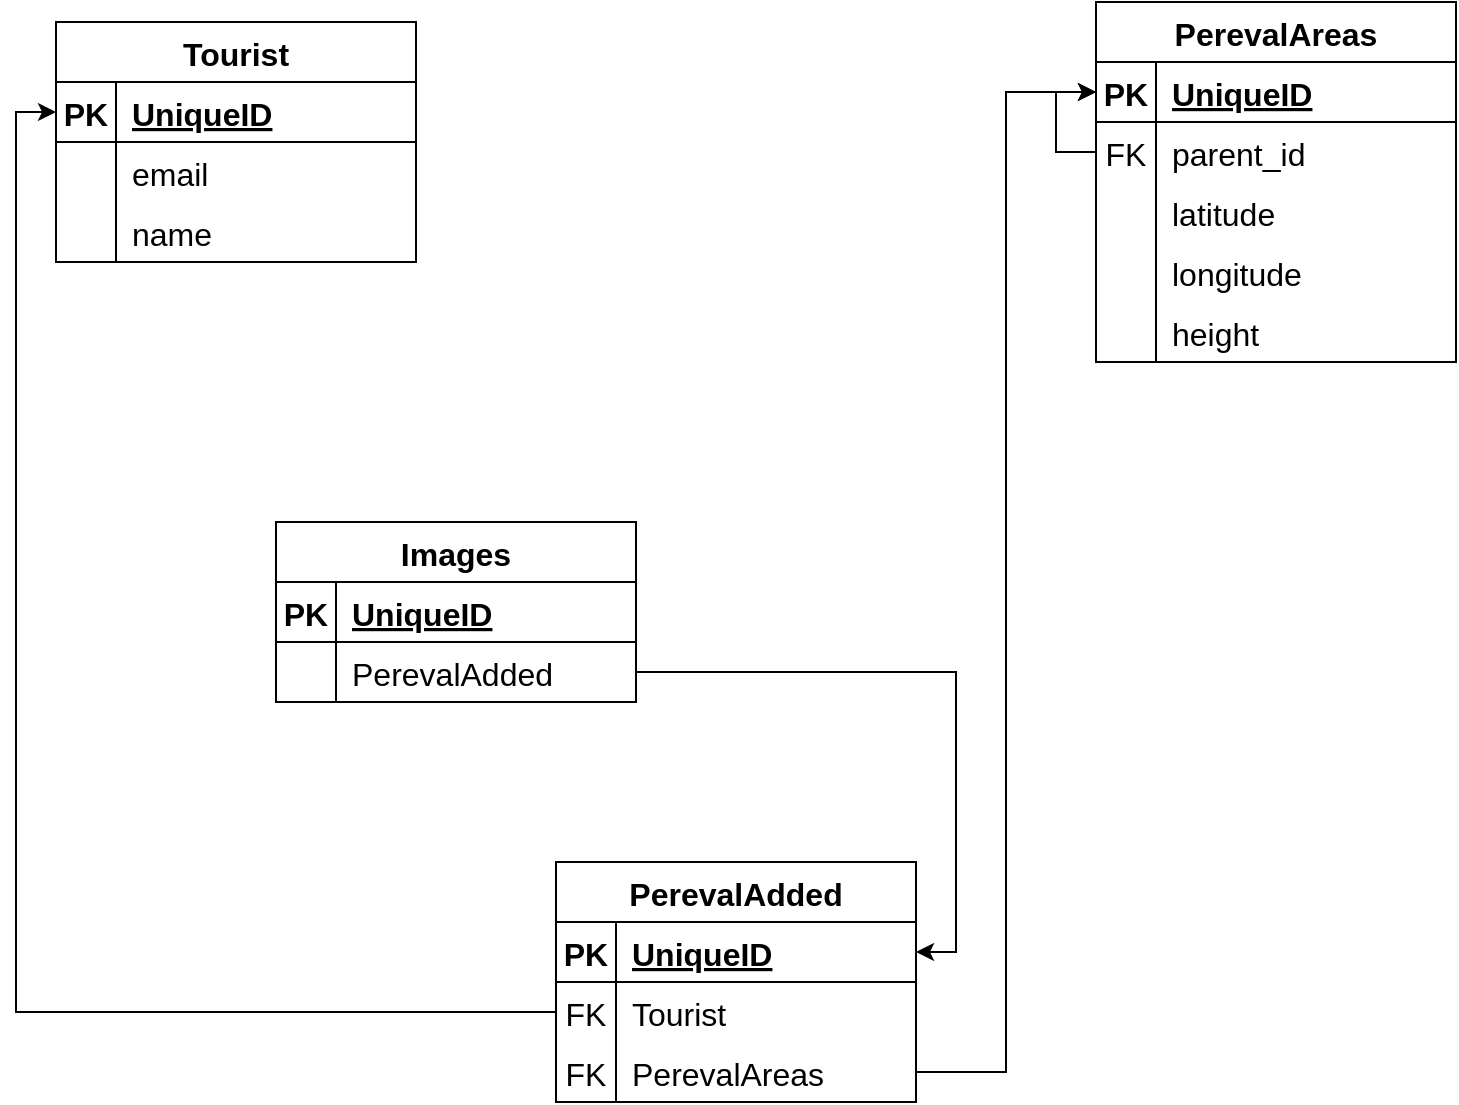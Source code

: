 <mxfile version="20.7.4" type="device"><diagram id="AJLyrCGfMDNx0RZjrrbt" name="Page-1"><mxGraphModel dx="1432" dy="996" grid="1" gridSize="10" guides="1" tooltips="1" connect="1" arrows="1" fold="1" page="1" pageScale="1" pageWidth="1169" pageHeight="827" math="0" shadow="0"><root><mxCell id="0"/><mxCell id="1" parent="0"/><mxCell id="7wduVBn5iX4p-roo0PU7-18" value="PerevalAreas" style="shape=table;startSize=30;container=1;collapsible=1;childLayout=tableLayout;fixedRows=1;rowLines=0;fontStyle=1;align=center;resizeLast=1;fontSize=16;" parent="1" vertex="1"><mxGeometry x="690" y="120" width="180" height="180" as="geometry"/></mxCell><mxCell id="7wduVBn5iX4p-roo0PU7-19" value="" style="shape=tableRow;horizontal=0;startSize=0;swimlaneHead=0;swimlaneBody=0;fillColor=none;collapsible=0;dropTarget=0;points=[[0,0.5],[1,0.5]];portConstraint=eastwest;top=0;left=0;right=0;bottom=1;fontSize=16;" parent="7wduVBn5iX4p-roo0PU7-18" vertex="1"><mxGeometry y="30" width="180" height="30" as="geometry"/></mxCell><mxCell id="7wduVBn5iX4p-roo0PU7-20" value="PK" style="shape=partialRectangle;connectable=0;fillColor=none;top=0;left=0;bottom=0;right=0;fontStyle=1;overflow=hidden;fontSize=16;" parent="7wduVBn5iX4p-roo0PU7-19" vertex="1"><mxGeometry width="30" height="30" as="geometry"><mxRectangle width="30" height="30" as="alternateBounds"/></mxGeometry></mxCell><mxCell id="7wduVBn5iX4p-roo0PU7-21" value="UniqueID" style="shape=partialRectangle;connectable=0;fillColor=none;top=0;left=0;bottom=0;right=0;align=left;spacingLeft=6;fontStyle=5;overflow=hidden;fontSize=16;" parent="7wduVBn5iX4p-roo0PU7-19" vertex="1"><mxGeometry x="30" width="150" height="30" as="geometry"><mxRectangle width="150" height="30" as="alternateBounds"/></mxGeometry></mxCell><mxCell id="7wduVBn5iX4p-roo0PU7-34" style="edgeStyle=orthogonalEdgeStyle;rounded=0;orthogonalLoop=1;jettySize=auto;html=1;exitX=0;exitY=0.5;exitDx=0;exitDy=0;fontSize=16;" parent="7wduVBn5iX4p-roo0PU7-18" source="7wduVBn5iX4p-roo0PU7-22" target="7wduVBn5iX4p-roo0PU7-19" edge="1"><mxGeometry relative="1" as="geometry"/></mxCell><mxCell id="7wduVBn5iX4p-roo0PU7-22" value="" style="shape=tableRow;horizontal=0;startSize=0;swimlaneHead=0;swimlaneBody=0;fillColor=none;collapsible=0;dropTarget=0;points=[[0,0.5],[1,0.5]];portConstraint=eastwest;top=0;left=0;right=0;bottom=0;fontSize=16;" parent="7wduVBn5iX4p-roo0PU7-18" vertex="1"><mxGeometry y="60" width="180" height="30" as="geometry"/></mxCell><mxCell id="7wduVBn5iX4p-roo0PU7-23" value="FK" style="shape=partialRectangle;connectable=0;fillColor=none;top=0;left=0;bottom=0;right=0;editable=1;overflow=hidden;fontSize=16;" parent="7wduVBn5iX4p-roo0PU7-22" vertex="1"><mxGeometry width="30" height="30" as="geometry"><mxRectangle width="30" height="30" as="alternateBounds"/></mxGeometry></mxCell><mxCell id="7wduVBn5iX4p-roo0PU7-24" value="parent_id" style="shape=partialRectangle;connectable=0;fillColor=none;top=0;left=0;bottom=0;right=0;align=left;spacingLeft=6;overflow=hidden;fontSize=16;" parent="7wduVBn5iX4p-roo0PU7-22" vertex="1"><mxGeometry x="30" width="150" height="30" as="geometry"><mxRectangle width="150" height="30" as="alternateBounds"/></mxGeometry></mxCell><mxCell id="7wduVBn5iX4p-roo0PU7-25" value="" style="shape=tableRow;horizontal=0;startSize=0;swimlaneHead=0;swimlaneBody=0;fillColor=none;collapsible=0;dropTarget=0;points=[[0,0.5],[1,0.5]];portConstraint=eastwest;top=0;left=0;right=0;bottom=0;fontSize=16;" parent="7wduVBn5iX4p-roo0PU7-18" vertex="1"><mxGeometry y="90" width="180" height="30" as="geometry"/></mxCell><mxCell id="7wduVBn5iX4p-roo0PU7-26" value="" style="shape=partialRectangle;connectable=0;fillColor=none;top=0;left=0;bottom=0;right=0;editable=1;overflow=hidden;fontSize=16;" parent="7wduVBn5iX4p-roo0PU7-25" vertex="1"><mxGeometry width="30" height="30" as="geometry"><mxRectangle width="30" height="30" as="alternateBounds"/></mxGeometry></mxCell><mxCell id="7wduVBn5iX4p-roo0PU7-27" value="latitude" style="shape=partialRectangle;connectable=0;fillColor=none;top=0;left=0;bottom=0;right=0;align=left;spacingLeft=6;overflow=hidden;fontSize=16;" parent="7wduVBn5iX4p-roo0PU7-25" vertex="1"><mxGeometry x="30" width="150" height="30" as="geometry"><mxRectangle width="150" height="30" as="alternateBounds"/></mxGeometry></mxCell><mxCell id="7wduVBn5iX4p-roo0PU7-28" value="" style="shape=tableRow;horizontal=0;startSize=0;swimlaneHead=0;swimlaneBody=0;fillColor=none;collapsible=0;dropTarget=0;points=[[0,0.5],[1,0.5]];portConstraint=eastwest;top=0;left=0;right=0;bottom=0;fontSize=16;" parent="7wduVBn5iX4p-roo0PU7-18" vertex="1"><mxGeometry y="120" width="180" height="30" as="geometry"/></mxCell><mxCell id="7wduVBn5iX4p-roo0PU7-29" value="" style="shape=partialRectangle;connectable=0;fillColor=none;top=0;left=0;bottom=0;right=0;editable=1;overflow=hidden;fontSize=16;" parent="7wduVBn5iX4p-roo0PU7-28" vertex="1"><mxGeometry width="30" height="30" as="geometry"><mxRectangle width="30" height="30" as="alternateBounds"/></mxGeometry></mxCell><mxCell id="7wduVBn5iX4p-roo0PU7-30" value="longitude" style="shape=partialRectangle;connectable=0;fillColor=none;top=0;left=0;bottom=0;right=0;align=left;spacingLeft=6;overflow=hidden;fontSize=16;" parent="7wduVBn5iX4p-roo0PU7-28" vertex="1"><mxGeometry x="30" width="150" height="30" as="geometry"><mxRectangle width="150" height="30" as="alternateBounds"/></mxGeometry></mxCell><mxCell id="7wduVBn5iX4p-roo0PU7-31" style="shape=tableRow;horizontal=0;startSize=0;swimlaneHead=0;swimlaneBody=0;fillColor=none;collapsible=0;dropTarget=0;points=[[0,0.5],[1,0.5]];portConstraint=eastwest;top=0;left=0;right=0;bottom=0;fontSize=16;" parent="7wduVBn5iX4p-roo0PU7-18" vertex="1"><mxGeometry y="150" width="180" height="30" as="geometry"/></mxCell><mxCell id="7wduVBn5iX4p-roo0PU7-32" style="shape=partialRectangle;connectable=0;fillColor=none;top=0;left=0;bottom=0;right=0;editable=1;overflow=hidden;fontSize=16;" parent="7wduVBn5iX4p-roo0PU7-31" vertex="1"><mxGeometry width="30" height="30" as="geometry"><mxRectangle width="30" height="30" as="alternateBounds"/></mxGeometry></mxCell><mxCell id="7wduVBn5iX4p-roo0PU7-33" value="height" style="shape=partialRectangle;connectable=0;fillColor=none;top=0;left=0;bottom=0;right=0;align=left;spacingLeft=6;overflow=hidden;fontSize=16;" parent="7wduVBn5iX4p-roo0PU7-31" vertex="1"><mxGeometry x="30" width="150" height="30" as="geometry"><mxRectangle width="150" height="30" as="alternateBounds"/></mxGeometry></mxCell><mxCell id="7wduVBn5iX4p-roo0PU7-48" value="Tourist" style="shape=table;startSize=30;container=1;collapsible=1;childLayout=tableLayout;fixedRows=1;rowLines=0;fontStyle=1;align=center;resizeLast=1;fontSize=16;" parent="1" vertex="1"><mxGeometry x="170" y="130" width="180" height="120" as="geometry"/></mxCell><mxCell id="7wduVBn5iX4p-roo0PU7-49" value="" style="shape=tableRow;horizontal=0;startSize=0;swimlaneHead=0;swimlaneBody=0;fillColor=none;collapsible=0;dropTarget=0;points=[[0,0.5],[1,0.5]];portConstraint=eastwest;top=0;left=0;right=0;bottom=1;fontSize=16;" parent="7wduVBn5iX4p-roo0PU7-48" vertex="1"><mxGeometry y="30" width="180" height="30" as="geometry"/></mxCell><mxCell id="7wduVBn5iX4p-roo0PU7-50" value="PK" style="shape=partialRectangle;connectable=0;fillColor=none;top=0;left=0;bottom=0;right=0;fontStyle=1;overflow=hidden;fontSize=16;" parent="7wduVBn5iX4p-roo0PU7-49" vertex="1"><mxGeometry width="30" height="30" as="geometry"><mxRectangle width="30" height="30" as="alternateBounds"/></mxGeometry></mxCell><mxCell id="7wduVBn5iX4p-roo0PU7-51" value="UniqueID" style="shape=partialRectangle;connectable=0;fillColor=none;top=0;left=0;bottom=0;right=0;align=left;spacingLeft=6;fontStyle=5;overflow=hidden;fontSize=16;" parent="7wduVBn5iX4p-roo0PU7-49" vertex="1"><mxGeometry x="30" width="150" height="30" as="geometry"><mxRectangle width="150" height="30" as="alternateBounds"/></mxGeometry></mxCell><mxCell id="7wduVBn5iX4p-roo0PU7-52" value="" style="shape=tableRow;horizontal=0;startSize=0;swimlaneHead=0;swimlaneBody=0;fillColor=none;collapsible=0;dropTarget=0;points=[[0,0.5],[1,0.5]];portConstraint=eastwest;top=0;left=0;right=0;bottom=0;fontSize=16;" parent="7wduVBn5iX4p-roo0PU7-48" vertex="1"><mxGeometry y="60" width="180" height="30" as="geometry"/></mxCell><mxCell id="7wduVBn5iX4p-roo0PU7-53" value="" style="shape=partialRectangle;connectable=0;fillColor=none;top=0;left=0;bottom=0;right=0;editable=1;overflow=hidden;fontSize=16;" parent="7wduVBn5iX4p-roo0PU7-52" vertex="1"><mxGeometry width="30" height="30" as="geometry"><mxRectangle width="30" height="30" as="alternateBounds"/></mxGeometry></mxCell><mxCell id="7wduVBn5iX4p-roo0PU7-54" value="email" style="shape=partialRectangle;connectable=0;fillColor=none;top=0;left=0;bottom=0;right=0;align=left;spacingLeft=6;overflow=hidden;fontSize=16;" parent="7wduVBn5iX4p-roo0PU7-52" vertex="1"><mxGeometry x="30" width="150" height="30" as="geometry"><mxRectangle width="150" height="30" as="alternateBounds"/></mxGeometry></mxCell><mxCell id="7wduVBn5iX4p-roo0PU7-55" value="" style="shape=tableRow;horizontal=0;startSize=0;swimlaneHead=0;swimlaneBody=0;fillColor=none;collapsible=0;dropTarget=0;points=[[0,0.5],[1,0.5]];portConstraint=eastwest;top=0;left=0;right=0;bottom=0;fontSize=16;" parent="7wduVBn5iX4p-roo0PU7-48" vertex="1"><mxGeometry y="90" width="180" height="30" as="geometry"/></mxCell><mxCell id="7wduVBn5iX4p-roo0PU7-56" value="" style="shape=partialRectangle;connectable=0;fillColor=none;top=0;left=0;bottom=0;right=0;editable=1;overflow=hidden;fontSize=16;" parent="7wduVBn5iX4p-roo0PU7-55" vertex="1"><mxGeometry width="30" height="30" as="geometry"><mxRectangle width="30" height="30" as="alternateBounds"/></mxGeometry></mxCell><mxCell id="7wduVBn5iX4p-roo0PU7-57" value="name" style="shape=partialRectangle;connectable=0;fillColor=none;top=0;left=0;bottom=0;right=0;align=left;spacingLeft=6;overflow=hidden;fontSize=16;" parent="7wduVBn5iX4p-roo0PU7-55" vertex="1"><mxGeometry x="30" width="150" height="30" as="geometry"><mxRectangle width="150" height="30" as="alternateBounds"/></mxGeometry></mxCell><mxCell id="0SrL3NWJKiMHzheN8TkT-1" value="PerevalAdded" style="shape=table;startSize=30;container=1;collapsible=1;childLayout=tableLayout;fixedRows=1;rowLines=0;fontStyle=1;align=center;resizeLast=1;fontSize=16;" parent="1" vertex="1"><mxGeometry x="420" y="550" width="180" height="120" as="geometry"/></mxCell><mxCell id="0SrL3NWJKiMHzheN8TkT-2" value="" style="shape=tableRow;horizontal=0;startSize=0;swimlaneHead=0;swimlaneBody=0;fillColor=none;collapsible=0;dropTarget=0;points=[[0,0.5],[1,0.5]];portConstraint=eastwest;top=0;left=0;right=0;bottom=1;fontSize=16;" parent="0SrL3NWJKiMHzheN8TkT-1" vertex="1"><mxGeometry y="30" width="180" height="30" as="geometry"/></mxCell><mxCell id="0SrL3NWJKiMHzheN8TkT-3" value="PK" style="shape=partialRectangle;connectable=0;fillColor=none;top=0;left=0;bottom=0;right=0;fontStyle=1;overflow=hidden;fontSize=16;" parent="0SrL3NWJKiMHzheN8TkT-2" vertex="1"><mxGeometry width="30" height="30" as="geometry"><mxRectangle width="30" height="30" as="alternateBounds"/></mxGeometry></mxCell><mxCell id="0SrL3NWJKiMHzheN8TkT-4" value="UniqueID" style="shape=partialRectangle;connectable=0;fillColor=none;top=0;left=0;bottom=0;right=0;align=left;spacingLeft=6;fontStyle=5;overflow=hidden;fontSize=16;" parent="0SrL3NWJKiMHzheN8TkT-2" vertex="1"><mxGeometry x="30" width="150" height="30" as="geometry"><mxRectangle width="150" height="30" as="alternateBounds"/></mxGeometry></mxCell><mxCell id="0SrL3NWJKiMHzheN8TkT-5" value="" style="shape=tableRow;horizontal=0;startSize=0;swimlaneHead=0;swimlaneBody=0;fillColor=none;collapsible=0;dropTarget=0;points=[[0,0.5],[1,0.5]];portConstraint=eastwest;top=0;left=0;right=0;bottom=0;fontSize=16;" parent="0SrL3NWJKiMHzheN8TkT-1" vertex="1"><mxGeometry y="60" width="180" height="30" as="geometry"/></mxCell><mxCell id="0SrL3NWJKiMHzheN8TkT-6" value="FK" style="shape=partialRectangle;connectable=0;fillColor=none;top=0;left=0;bottom=0;right=0;editable=1;overflow=hidden;fontSize=16;" parent="0SrL3NWJKiMHzheN8TkT-5" vertex="1"><mxGeometry width="30" height="30" as="geometry"><mxRectangle width="30" height="30" as="alternateBounds"/></mxGeometry></mxCell><mxCell id="0SrL3NWJKiMHzheN8TkT-7" value="Tourist" style="shape=partialRectangle;connectable=0;fillColor=none;top=0;left=0;bottom=0;right=0;align=left;spacingLeft=6;overflow=hidden;fontSize=16;" parent="0SrL3NWJKiMHzheN8TkT-5" vertex="1"><mxGeometry x="30" width="150" height="30" as="geometry"><mxRectangle width="150" height="30" as="alternateBounds"/></mxGeometry></mxCell><mxCell id="_Ksi4CH11blTbA1__ULg-16" style="shape=tableRow;horizontal=0;startSize=0;swimlaneHead=0;swimlaneBody=0;fillColor=none;collapsible=0;dropTarget=0;points=[[0,0.5],[1,0.5]];portConstraint=eastwest;top=0;left=0;right=0;bottom=0;fontSize=16;" parent="0SrL3NWJKiMHzheN8TkT-1" vertex="1"><mxGeometry y="90" width="180" height="30" as="geometry"/></mxCell><mxCell id="_Ksi4CH11blTbA1__ULg-17" value="FK" style="shape=partialRectangle;connectable=0;fillColor=none;top=0;left=0;bottom=0;right=0;editable=1;overflow=hidden;fontSize=16;" parent="_Ksi4CH11blTbA1__ULg-16" vertex="1"><mxGeometry width="30" height="30" as="geometry"><mxRectangle width="30" height="30" as="alternateBounds"/></mxGeometry></mxCell><mxCell id="_Ksi4CH11blTbA1__ULg-18" value="PerevalAreas" style="shape=partialRectangle;connectable=0;fillColor=none;top=0;left=0;bottom=0;right=0;align=left;spacingLeft=6;overflow=hidden;fontSize=16;" parent="_Ksi4CH11blTbA1__ULg-16" vertex="1"><mxGeometry x="30" width="150" height="30" as="geometry"><mxRectangle width="150" height="30" as="alternateBounds"/></mxGeometry></mxCell><mxCell id="_Ksi4CH11blTbA1__ULg-1" value="Images" style="shape=table;startSize=30;container=1;collapsible=1;childLayout=tableLayout;fixedRows=1;rowLines=0;fontStyle=1;align=center;resizeLast=1;fontSize=16;" parent="1" vertex="1"><mxGeometry x="280" y="380" width="180" height="90" as="geometry"/></mxCell><mxCell id="_Ksi4CH11blTbA1__ULg-2" value="" style="shape=tableRow;horizontal=0;startSize=0;swimlaneHead=0;swimlaneBody=0;fillColor=none;collapsible=0;dropTarget=0;points=[[0,0.5],[1,0.5]];portConstraint=eastwest;top=0;left=0;right=0;bottom=1;fontSize=16;" parent="_Ksi4CH11blTbA1__ULg-1" vertex="1"><mxGeometry y="30" width="180" height="30" as="geometry"/></mxCell><mxCell id="_Ksi4CH11blTbA1__ULg-3" value="PK" style="shape=partialRectangle;connectable=0;fillColor=none;top=0;left=0;bottom=0;right=0;fontStyle=1;overflow=hidden;fontSize=16;" parent="_Ksi4CH11blTbA1__ULg-2" vertex="1"><mxGeometry width="30" height="30" as="geometry"><mxRectangle width="30" height="30" as="alternateBounds"/></mxGeometry></mxCell><mxCell id="_Ksi4CH11blTbA1__ULg-4" value="UniqueID" style="shape=partialRectangle;connectable=0;fillColor=none;top=0;left=0;bottom=0;right=0;align=left;spacingLeft=6;fontStyle=5;overflow=hidden;fontSize=16;" parent="_Ksi4CH11blTbA1__ULg-2" vertex="1"><mxGeometry x="30" width="150" height="30" as="geometry"><mxRectangle width="150" height="30" as="alternateBounds"/></mxGeometry></mxCell><mxCell id="_Ksi4CH11blTbA1__ULg-5" value="" style="shape=tableRow;horizontal=0;startSize=0;swimlaneHead=0;swimlaneBody=0;fillColor=none;collapsible=0;dropTarget=0;points=[[0,0.5],[1,0.5]];portConstraint=eastwest;top=0;left=0;right=0;bottom=0;fontSize=16;" parent="_Ksi4CH11blTbA1__ULg-1" vertex="1"><mxGeometry y="60" width="180" height="30" as="geometry"/></mxCell><mxCell id="_Ksi4CH11blTbA1__ULg-6" value="" style="shape=partialRectangle;connectable=0;fillColor=none;top=0;left=0;bottom=0;right=0;editable=1;overflow=hidden;fontSize=16;" parent="_Ksi4CH11blTbA1__ULg-5" vertex="1"><mxGeometry width="30" height="30" as="geometry"><mxRectangle width="30" height="30" as="alternateBounds"/></mxGeometry></mxCell><mxCell id="_Ksi4CH11blTbA1__ULg-7" value="PerevalAdded" style="shape=partialRectangle;connectable=0;fillColor=none;top=0;left=0;bottom=0;right=0;align=left;spacingLeft=6;overflow=hidden;fontSize=16;" parent="_Ksi4CH11blTbA1__ULg-5" vertex="1"><mxGeometry x="30" width="150" height="30" as="geometry"><mxRectangle width="150" height="30" as="alternateBounds"/></mxGeometry></mxCell><mxCell id="_Ksi4CH11blTbA1__ULg-14" style="edgeStyle=orthogonalEdgeStyle;rounded=0;orthogonalLoop=1;jettySize=auto;html=1;exitX=0;exitY=0.5;exitDx=0;exitDy=0;entryX=0;entryY=0.5;entryDx=0;entryDy=0;fontSize=16;" parent="1" source="0SrL3NWJKiMHzheN8TkT-5" target="7wduVBn5iX4p-roo0PU7-49" edge="1"><mxGeometry relative="1" as="geometry"/></mxCell><mxCell id="_Ksi4CH11blTbA1__ULg-15" style="edgeStyle=orthogonalEdgeStyle;rounded=0;orthogonalLoop=1;jettySize=auto;html=1;exitX=1;exitY=0.5;exitDx=0;exitDy=0;entryX=1;entryY=0.5;entryDx=0;entryDy=0;fontSize=16;" parent="1" source="_Ksi4CH11blTbA1__ULg-5" target="0SrL3NWJKiMHzheN8TkT-2" edge="1"><mxGeometry relative="1" as="geometry"/></mxCell><mxCell id="_Ksi4CH11blTbA1__ULg-19" style="edgeStyle=orthogonalEdgeStyle;rounded=0;orthogonalLoop=1;jettySize=auto;html=1;exitX=1;exitY=0.5;exitDx=0;exitDy=0;entryX=0;entryY=0.5;entryDx=0;entryDy=0;fontSize=16;" parent="1" source="_Ksi4CH11blTbA1__ULg-16" target="7wduVBn5iX4p-roo0PU7-19" edge="1"><mxGeometry relative="1" as="geometry"/></mxCell></root></mxGraphModel></diagram></mxfile>